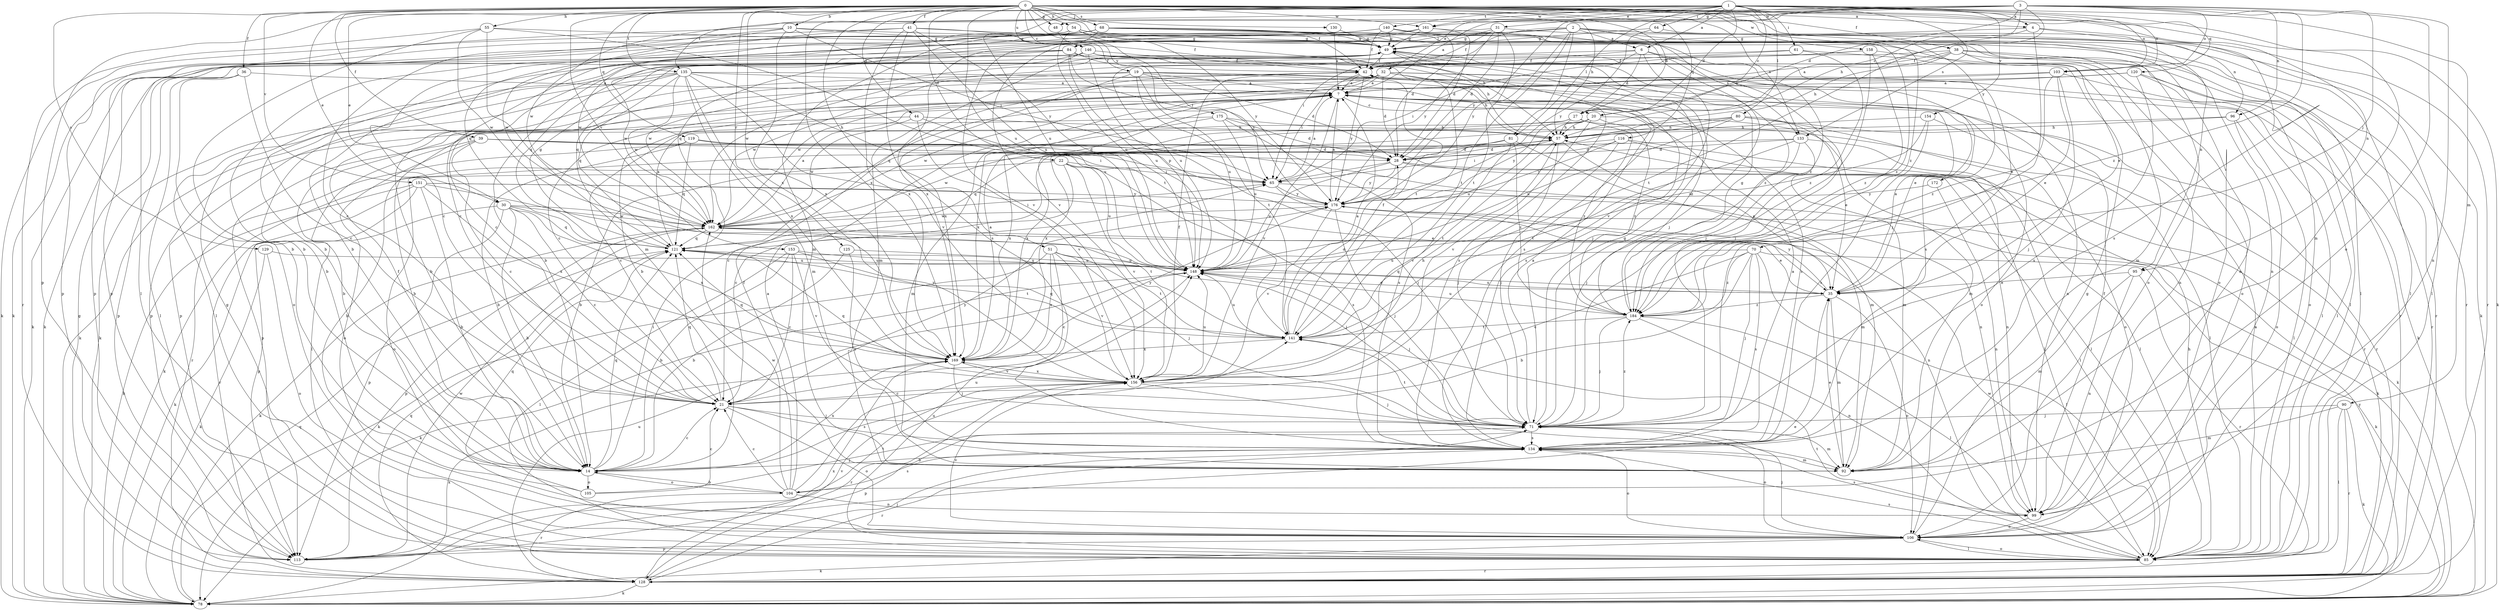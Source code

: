 strict digraph  {
0;
1;
2;
3;
4;
6;
7;
10;
14;
19;
20;
21;
22;
27;
28;
30;
31;
32;
35;
36;
38;
39;
41;
42;
44;
48;
49;
51;
54;
55;
57;
61;
64;
65;
68;
70;
71;
78;
80;
81;
84;
85;
90;
92;
95;
96;
99;
103;
104;
105;
106;
113;
116;
119;
120;
121;
125;
128;
129;
130;
133;
134;
135;
140;
141;
146;
148;
151;
153;
154;
156;
158;
161;
162;
169;
172;
175;
176;
184;
0 -> 4  [label=a];
0 -> 10  [label=b];
0 -> 19  [label=c];
0 -> 22  [label=d];
0 -> 27  [label=d];
0 -> 30  [label=e];
0 -> 36  [label=f];
0 -> 38  [label=f];
0 -> 39  [label=f];
0 -> 41  [label=f];
0 -> 42  [label=f];
0 -> 44  [label=g];
0 -> 48  [label=g];
0 -> 51  [label=h];
0 -> 54  [label=h];
0 -> 55  [label=h];
0 -> 57  [label=h];
0 -> 68  [label=j];
0 -> 78  [label=k];
0 -> 95  [label=n];
0 -> 103  [label=o];
0 -> 116  [label=q];
0 -> 119  [label=q];
0 -> 125  [label=r];
0 -> 129  [label=s];
0 -> 130  [label=s];
0 -> 133  [label=s];
0 -> 135  [label=t];
0 -> 146  [label=u];
0 -> 148  [label=u];
0 -> 151  [label=v];
0 -> 153  [label=v];
0 -> 158  [label=w];
0 -> 161  [label=w];
0 -> 169  [label=x];
0 -> 172  [label=y];
0 -> 175  [label=y];
0 -> 184  [label=z];
1 -> 4  [label=a];
1 -> 6  [label=a];
1 -> 20  [label=c];
1 -> 27  [label=d];
1 -> 30  [label=e];
1 -> 31  [label=e];
1 -> 32  [label=e];
1 -> 61  [label=i];
1 -> 64  [label=i];
1 -> 80  [label=l];
1 -> 81  [label=l];
1 -> 90  [label=m];
1 -> 92  [label=m];
1 -> 103  [label=o];
1 -> 113  [label=p];
1 -> 120  [label=q];
1 -> 133  [label=s];
1 -> 135  [label=t];
1 -> 140  [label=t];
1 -> 148  [label=u];
1 -> 154  [label=v];
1 -> 161  [label=w];
2 -> 6  [label=a];
2 -> 14  [label=b];
2 -> 65  [label=i];
2 -> 78  [label=k];
2 -> 81  [label=l];
2 -> 84  [label=l];
2 -> 95  [label=n];
2 -> 96  [label=n];
2 -> 133  [label=s];
2 -> 141  [label=t];
2 -> 156  [label=v];
2 -> 176  [label=y];
3 -> 7  [label=a];
3 -> 20  [label=c];
3 -> 27  [label=d];
3 -> 48  [label=g];
3 -> 57  [label=h];
3 -> 70  [label=j];
3 -> 96  [label=n];
3 -> 99  [label=n];
3 -> 103  [label=o];
3 -> 104  [label=o];
3 -> 161  [label=w];
3 -> 162  [label=w];
3 -> 169  [label=x];
3 -> 176  [label=y];
3 -> 184  [label=z];
4 -> 49  [label=g];
4 -> 71  [label=j];
4 -> 128  [label=r];
4 -> 134  [label=s];
4 -> 141  [label=t];
6 -> 27  [label=d];
6 -> 42  [label=f];
6 -> 65  [label=i];
6 -> 71  [label=j];
6 -> 134  [label=s];
6 -> 156  [label=v];
6 -> 162  [label=w];
7 -> 20  [label=c];
7 -> 134  [label=s];
7 -> 156  [label=v];
7 -> 162  [label=w];
7 -> 169  [label=x];
10 -> 21  [label=c];
10 -> 49  [label=g];
10 -> 65  [label=i];
10 -> 99  [label=n];
10 -> 113  [label=p];
10 -> 162  [label=w];
10 -> 169  [label=x];
14 -> 21  [label=c];
14 -> 42  [label=f];
14 -> 65  [label=i];
14 -> 104  [label=o];
14 -> 105  [label=o];
14 -> 121  [label=q];
14 -> 169  [label=x];
19 -> 7  [label=a];
19 -> 28  [label=d];
19 -> 35  [label=e];
19 -> 78  [label=k];
19 -> 99  [label=n];
19 -> 134  [label=s];
19 -> 141  [label=t];
19 -> 148  [label=u];
19 -> 162  [label=w];
19 -> 169  [label=x];
20 -> 57  [label=h];
20 -> 92  [label=m];
20 -> 148  [label=u];
20 -> 156  [label=v];
20 -> 169  [label=x];
20 -> 176  [label=y];
20 -> 184  [label=z];
21 -> 71  [label=j];
21 -> 106  [label=o];
21 -> 121  [label=q];
21 -> 134  [label=s];
21 -> 176  [label=y];
22 -> 21  [label=c];
22 -> 65  [label=i];
22 -> 106  [label=o];
22 -> 134  [label=s];
22 -> 148  [label=u];
22 -> 156  [label=v];
27 -> 21  [label=c];
27 -> 57  [label=h];
27 -> 85  [label=l];
27 -> 169  [label=x];
27 -> 184  [label=z];
28 -> 65  [label=i];
28 -> 78  [label=k];
28 -> 85  [label=l];
28 -> 148  [label=u];
28 -> 176  [label=y];
30 -> 14  [label=b];
30 -> 21  [label=c];
30 -> 78  [label=k];
30 -> 113  [label=p];
30 -> 121  [label=q];
30 -> 141  [label=t];
30 -> 162  [label=w];
30 -> 169  [label=x];
31 -> 28  [label=d];
31 -> 42  [label=f];
31 -> 49  [label=g];
31 -> 85  [label=l];
31 -> 121  [label=q];
31 -> 141  [label=t];
31 -> 176  [label=y];
32 -> 7  [label=a];
32 -> 14  [label=b];
32 -> 21  [label=c];
32 -> 28  [label=d];
32 -> 57  [label=h];
32 -> 78  [label=k];
32 -> 85  [label=l];
32 -> 113  [label=p];
32 -> 121  [label=q];
32 -> 162  [label=w];
32 -> 184  [label=z];
35 -> 7  [label=a];
35 -> 92  [label=m];
35 -> 106  [label=o];
35 -> 121  [label=q];
35 -> 148  [label=u];
35 -> 176  [label=y];
35 -> 184  [label=z];
36 -> 7  [label=a];
36 -> 21  [label=c];
36 -> 85  [label=l];
36 -> 106  [label=o];
36 -> 113  [label=p];
38 -> 7  [label=a];
38 -> 42  [label=f];
38 -> 57  [label=h];
38 -> 85  [label=l];
38 -> 92  [label=m];
38 -> 106  [label=o];
38 -> 128  [label=r];
38 -> 148  [label=u];
39 -> 21  [label=c];
39 -> 28  [label=d];
39 -> 65  [label=i];
39 -> 85  [label=l];
39 -> 99  [label=n];
39 -> 106  [label=o];
41 -> 42  [label=f];
41 -> 49  [label=g];
41 -> 78  [label=k];
41 -> 121  [label=q];
41 -> 134  [label=s];
41 -> 148  [label=u];
41 -> 169  [label=x];
41 -> 176  [label=y];
42 -> 7  [label=a];
42 -> 65  [label=i];
42 -> 106  [label=o];
42 -> 176  [label=y];
44 -> 14  [label=b];
44 -> 57  [label=h];
44 -> 65  [label=i];
44 -> 156  [label=v];
44 -> 162  [label=w];
48 -> 65  [label=i];
49 -> 42  [label=f];
49 -> 71  [label=j];
49 -> 162  [label=w];
49 -> 184  [label=z];
51 -> 21  [label=c];
51 -> 71  [label=j];
51 -> 78  [label=k];
51 -> 141  [label=t];
51 -> 148  [label=u];
51 -> 156  [label=v];
51 -> 169  [label=x];
54 -> 49  [label=g];
54 -> 57  [label=h];
54 -> 78  [label=k];
54 -> 85  [label=l];
54 -> 106  [label=o];
54 -> 148  [label=u];
54 -> 176  [label=y];
55 -> 14  [label=b];
55 -> 49  [label=g];
55 -> 92  [label=m];
55 -> 128  [label=r];
55 -> 141  [label=t];
55 -> 162  [label=w];
57 -> 28  [label=d];
57 -> 35  [label=e];
57 -> 65  [label=i];
57 -> 71  [label=j];
57 -> 141  [label=t];
61 -> 14  [label=b];
61 -> 42  [label=f];
61 -> 99  [label=n];
61 -> 184  [label=z];
64 -> 49  [label=g];
64 -> 85  [label=l];
64 -> 176  [label=y];
65 -> 7  [label=a];
65 -> 78  [label=k];
65 -> 92  [label=m];
65 -> 176  [label=y];
68 -> 21  [label=c];
68 -> 35  [label=e];
68 -> 49  [label=g];
68 -> 71  [label=j];
68 -> 92  [label=m];
68 -> 106  [label=o];
68 -> 113  [label=p];
68 -> 156  [label=v];
68 -> 162  [label=w];
68 -> 184  [label=z];
70 -> 14  [label=b];
70 -> 21  [label=c];
70 -> 71  [label=j];
70 -> 78  [label=k];
70 -> 85  [label=l];
70 -> 134  [label=s];
70 -> 148  [label=u];
70 -> 184  [label=z];
71 -> 7  [label=a];
71 -> 49  [label=g];
71 -> 92  [label=m];
71 -> 106  [label=o];
71 -> 113  [label=p];
71 -> 134  [label=s];
71 -> 141  [label=t];
71 -> 184  [label=z];
78 -> 121  [label=q];
78 -> 169  [label=x];
78 -> 176  [label=y];
80 -> 21  [label=c];
80 -> 35  [label=e];
80 -> 57  [label=h];
80 -> 106  [label=o];
80 -> 128  [label=r];
80 -> 148  [label=u];
80 -> 169  [label=x];
81 -> 28  [label=d];
81 -> 92  [label=m];
81 -> 121  [label=q];
81 -> 156  [label=v];
81 -> 162  [label=w];
81 -> 184  [label=z];
84 -> 21  [label=c];
84 -> 42  [label=f];
84 -> 78  [label=k];
84 -> 141  [label=t];
84 -> 148  [label=u];
84 -> 162  [label=w];
84 -> 176  [label=y];
85 -> 7  [label=a];
85 -> 49  [label=g];
85 -> 57  [label=h];
85 -> 106  [label=o];
85 -> 128  [label=r];
85 -> 134  [label=s];
85 -> 141  [label=t];
85 -> 148  [label=u];
85 -> 162  [label=w];
90 -> 71  [label=j];
90 -> 78  [label=k];
90 -> 85  [label=l];
90 -> 92  [label=m];
90 -> 128  [label=r];
92 -> 35  [label=e];
95 -> 35  [label=e];
95 -> 92  [label=m];
95 -> 99  [label=n];
95 -> 128  [label=r];
96 -> 57  [label=h];
96 -> 85  [label=l];
96 -> 106  [label=o];
96 -> 113  [label=p];
99 -> 42  [label=f];
99 -> 106  [label=o];
99 -> 134  [label=s];
103 -> 7  [label=a];
103 -> 14  [label=b];
103 -> 35  [label=e];
103 -> 71  [label=j];
103 -> 85  [label=l];
103 -> 184  [label=z];
104 -> 7  [label=a];
104 -> 14  [label=b];
104 -> 21  [label=c];
104 -> 42  [label=f];
104 -> 99  [label=n];
104 -> 128  [label=r];
104 -> 134  [label=s];
104 -> 148  [label=u];
104 -> 162  [label=w];
105 -> 21  [label=c];
105 -> 57  [label=h];
105 -> 71  [label=j];
105 -> 121  [label=q];
106 -> 49  [label=g];
106 -> 71  [label=j];
106 -> 78  [label=k];
106 -> 85  [label=l];
106 -> 113  [label=p];
106 -> 156  [label=v];
113 -> 35  [label=e];
113 -> 141  [label=t];
113 -> 156  [label=v];
113 -> 162  [label=w];
116 -> 14  [label=b];
116 -> 28  [label=d];
116 -> 71  [label=j];
116 -> 85  [label=l];
116 -> 99  [label=n];
116 -> 176  [label=y];
119 -> 14  [label=b];
119 -> 28  [label=d];
119 -> 71  [label=j];
119 -> 85  [label=l];
119 -> 121  [label=q];
119 -> 128  [label=r];
120 -> 7  [label=a];
120 -> 106  [label=o];
120 -> 113  [label=p];
120 -> 128  [label=r];
120 -> 134  [label=s];
121 -> 7  [label=a];
121 -> 49  [label=g];
121 -> 148  [label=u];
125 -> 14  [label=b];
125 -> 134  [label=s];
125 -> 148  [label=u];
128 -> 49  [label=g];
128 -> 71  [label=j];
128 -> 78  [label=k];
128 -> 121  [label=q];
128 -> 148  [label=u];
128 -> 169  [label=x];
129 -> 78  [label=k];
129 -> 106  [label=o];
129 -> 148  [label=u];
130 -> 7  [label=a];
130 -> 49  [label=g];
133 -> 28  [label=d];
133 -> 71  [label=j];
133 -> 78  [label=k];
133 -> 85  [label=l];
133 -> 92  [label=m];
133 -> 141  [label=t];
134 -> 7  [label=a];
134 -> 14  [label=b];
134 -> 92  [label=m];
134 -> 106  [label=o];
134 -> 128  [label=r];
135 -> 7  [label=a];
135 -> 14  [label=b];
135 -> 78  [label=k];
135 -> 85  [label=l];
135 -> 92  [label=m];
135 -> 121  [label=q];
135 -> 134  [label=s];
135 -> 148  [label=u];
135 -> 156  [label=v];
135 -> 162  [label=w];
135 -> 169  [label=x];
140 -> 14  [label=b];
140 -> 21  [label=c];
140 -> 28  [label=d];
140 -> 42  [label=f];
140 -> 49  [label=g];
140 -> 85  [label=l];
140 -> 113  [label=p];
140 -> 128  [label=r];
140 -> 184  [label=z];
141 -> 7  [label=a];
141 -> 28  [label=d];
141 -> 42  [label=f];
141 -> 121  [label=q];
141 -> 148  [label=u];
141 -> 169  [label=x];
146 -> 35  [label=e];
146 -> 42  [label=f];
146 -> 57  [label=h];
146 -> 78  [label=k];
146 -> 92  [label=m];
146 -> 121  [label=q];
146 -> 134  [label=s];
146 -> 148  [label=p];
148 -> 35  [label=e];
148 -> 71  [label=j];
148 -> 78  [label=k];
151 -> 14  [label=b];
151 -> 35  [label=e];
151 -> 78  [label=k];
151 -> 113  [label=p];
151 -> 128  [label=r];
151 -> 156  [label=v];
151 -> 169  [label=x];
151 -> 176  [label=y];
153 -> 14  [label=b];
153 -> 21  [label=c];
153 -> 85  [label=l];
153 -> 141  [label=t];
153 -> 148  [label=u];
153 -> 156  [label=v];
154 -> 57  [label=h];
154 -> 128  [label=r];
154 -> 134  [label=s];
154 -> 148  [label=u];
156 -> 21  [label=c];
156 -> 42  [label=f];
156 -> 57  [label=h];
156 -> 71  [label=j];
156 -> 92  [label=m];
156 -> 121  [label=q];
156 -> 128  [label=r];
156 -> 148  [label=u];
156 -> 169  [label=x];
158 -> 42  [label=f];
158 -> 71  [label=j];
158 -> 121  [label=q];
158 -> 128  [label=r];
158 -> 184  [label=z];
161 -> 14  [label=b];
161 -> 28  [label=d];
161 -> 49  [label=g];
161 -> 99  [label=n];
161 -> 169  [label=x];
162 -> 7  [label=a];
162 -> 35  [label=e];
162 -> 65  [label=i];
162 -> 71  [label=j];
162 -> 78  [label=k];
162 -> 113  [label=p];
162 -> 121  [label=q];
169 -> 7  [label=a];
169 -> 71  [label=j];
169 -> 121  [label=q];
169 -> 156  [label=v];
169 -> 176  [label=y];
172 -> 99  [label=n];
172 -> 176  [label=y];
175 -> 14  [label=b];
175 -> 28  [label=d];
175 -> 57  [label=h];
175 -> 92  [label=m];
175 -> 134  [label=s];
175 -> 148  [label=u];
176 -> 7  [label=a];
176 -> 71  [label=j];
176 -> 99  [label=n];
176 -> 156  [label=v];
176 -> 162  [label=w];
184 -> 49  [label=g];
184 -> 71  [label=j];
184 -> 85  [label=l];
184 -> 99  [label=n];
184 -> 141  [label=t];
184 -> 148  [label=u];
}
